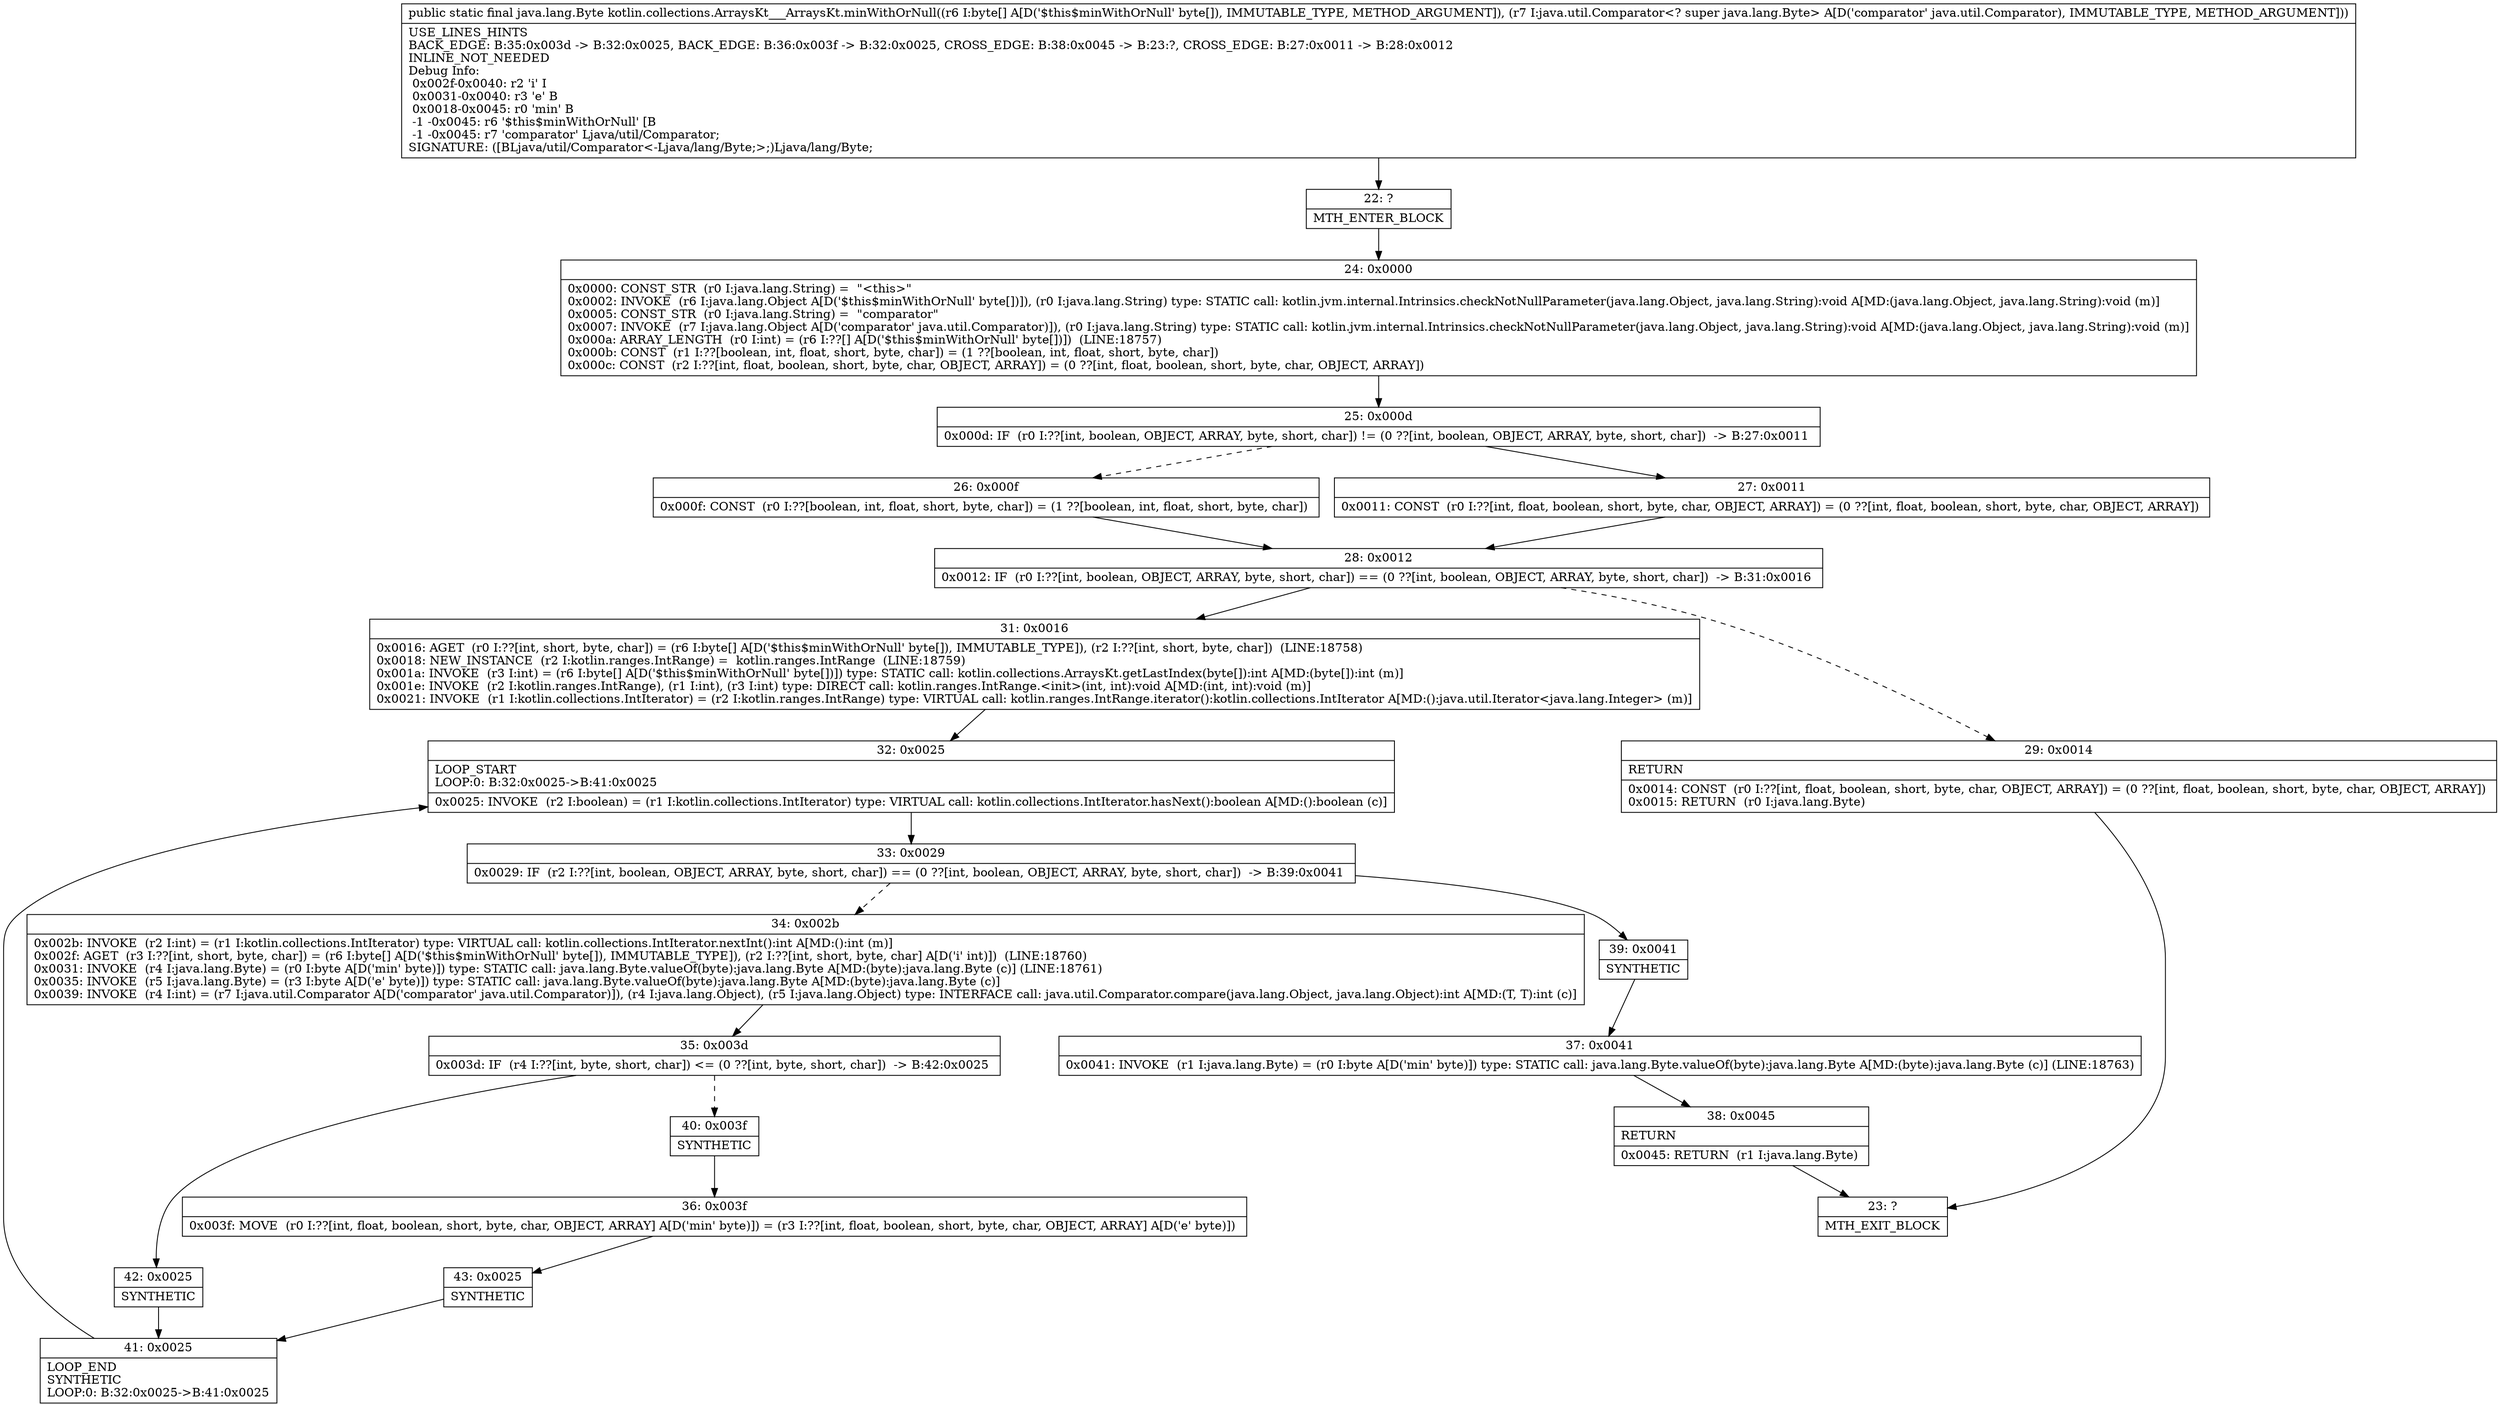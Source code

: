 digraph "CFG forkotlin.collections.ArraysKt___ArraysKt.minWithOrNull([BLjava\/util\/Comparator;)Ljava\/lang\/Byte;" {
Node_22 [shape=record,label="{22\:\ ?|MTH_ENTER_BLOCK\l}"];
Node_24 [shape=record,label="{24\:\ 0x0000|0x0000: CONST_STR  (r0 I:java.lang.String) =  \"\<this\>\" \l0x0002: INVOKE  (r6 I:java.lang.Object A[D('$this$minWithOrNull' byte[])]), (r0 I:java.lang.String) type: STATIC call: kotlin.jvm.internal.Intrinsics.checkNotNullParameter(java.lang.Object, java.lang.String):void A[MD:(java.lang.Object, java.lang.String):void (m)]\l0x0005: CONST_STR  (r0 I:java.lang.String) =  \"comparator\" \l0x0007: INVOKE  (r7 I:java.lang.Object A[D('comparator' java.util.Comparator)]), (r0 I:java.lang.String) type: STATIC call: kotlin.jvm.internal.Intrinsics.checkNotNullParameter(java.lang.Object, java.lang.String):void A[MD:(java.lang.Object, java.lang.String):void (m)]\l0x000a: ARRAY_LENGTH  (r0 I:int) = (r6 I:??[] A[D('$this$minWithOrNull' byte[])])  (LINE:18757)\l0x000b: CONST  (r1 I:??[boolean, int, float, short, byte, char]) = (1 ??[boolean, int, float, short, byte, char]) \l0x000c: CONST  (r2 I:??[int, float, boolean, short, byte, char, OBJECT, ARRAY]) = (0 ??[int, float, boolean, short, byte, char, OBJECT, ARRAY]) \l}"];
Node_25 [shape=record,label="{25\:\ 0x000d|0x000d: IF  (r0 I:??[int, boolean, OBJECT, ARRAY, byte, short, char]) != (0 ??[int, boolean, OBJECT, ARRAY, byte, short, char])  \-\> B:27:0x0011 \l}"];
Node_26 [shape=record,label="{26\:\ 0x000f|0x000f: CONST  (r0 I:??[boolean, int, float, short, byte, char]) = (1 ??[boolean, int, float, short, byte, char]) \l}"];
Node_28 [shape=record,label="{28\:\ 0x0012|0x0012: IF  (r0 I:??[int, boolean, OBJECT, ARRAY, byte, short, char]) == (0 ??[int, boolean, OBJECT, ARRAY, byte, short, char])  \-\> B:31:0x0016 \l}"];
Node_29 [shape=record,label="{29\:\ 0x0014|RETURN\l|0x0014: CONST  (r0 I:??[int, float, boolean, short, byte, char, OBJECT, ARRAY]) = (0 ??[int, float, boolean, short, byte, char, OBJECT, ARRAY]) \l0x0015: RETURN  (r0 I:java.lang.Byte) \l}"];
Node_23 [shape=record,label="{23\:\ ?|MTH_EXIT_BLOCK\l}"];
Node_31 [shape=record,label="{31\:\ 0x0016|0x0016: AGET  (r0 I:??[int, short, byte, char]) = (r6 I:byte[] A[D('$this$minWithOrNull' byte[]), IMMUTABLE_TYPE]), (r2 I:??[int, short, byte, char])  (LINE:18758)\l0x0018: NEW_INSTANCE  (r2 I:kotlin.ranges.IntRange) =  kotlin.ranges.IntRange  (LINE:18759)\l0x001a: INVOKE  (r3 I:int) = (r6 I:byte[] A[D('$this$minWithOrNull' byte[])]) type: STATIC call: kotlin.collections.ArraysKt.getLastIndex(byte[]):int A[MD:(byte[]):int (m)]\l0x001e: INVOKE  (r2 I:kotlin.ranges.IntRange), (r1 I:int), (r3 I:int) type: DIRECT call: kotlin.ranges.IntRange.\<init\>(int, int):void A[MD:(int, int):void (m)]\l0x0021: INVOKE  (r1 I:kotlin.collections.IntIterator) = (r2 I:kotlin.ranges.IntRange) type: VIRTUAL call: kotlin.ranges.IntRange.iterator():kotlin.collections.IntIterator A[MD:():java.util.Iterator\<java.lang.Integer\> (m)]\l}"];
Node_32 [shape=record,label="{32\:\ 0x0025|LOOP_START\lLOOP:0: B:32:0x0025\-\>B:41:0x0025\l|0x0025: INVOKE  (r2 I:boolean) = (r1 I:kotlin.collections.IntIterator) type: VIRTUAL call: kotlin.collections.IntIterator.hasNext():boolean A[MD:():boolean (c)]\l}"];
Node_33 [shape=record,label="{33\:\ 0x0029|0x0029: IF  (r2 I:??[int, boolean, OBJECT, ARRAY, byte, short, char]) == (0 ??[int, boolean, OBJECT, ARRAY, byte, short, char])  \-\> B:39:0x0041 \l}"];
Node_34 [shape=record,label="{34\:\ 0x002b|0x002b: INVOKE  (r2 I:int) = (r1 I:kotlin.collections.IntIterator) type: VIRTUAL call: kotlin.collections.IntIterator.nextInt():int A[MD:():int (m)]\l0x002f: AGET  (r3 I:??[int, short, byte, char]) = (r6 I:byte[] A[D('$this$minWithOrNull' byte[]), IMMUTABLE_TYPE]), (r2 I:??[int, short, byte, char] A[D('i' int)])  (LINE:18760)\l0x0031: INVOKE  (r4 I:java.lang.Byte) = (r0 I:byte A[D('min' byte)]) type: STATIC call: java.lang.Byte.valueOf(byte):java.lang.Byte A[MD:(byte):java.lang.Byte (c)] (LINE:18761)\l0x0035: INVOKE  (r5 I:java.lang.Byte) = (r3 I:byte A[D('e' byte)]) type: STATIC call: java.lang.Byte.valueOf(byte):java.lang.Byte A[MD:(byte):java.lang.Byte (c)]\l0x0039: INVOKE  (r4 I:int) = (r7 I:java.util.Comparator A[D('comparator' java.util.Comparator)]), (r4 I:java.lang.Object), (r5 I:java.lang.Object) type: INTERFACE call: java.util.Comparator.compare(java.lang.Object, java.lang.Object):int A[MD:(T, T):int (c)]\l}"];
Node_35 [shape=record,label="{35\:\ 0x003d|0x003d: IF  (r4 I:??[int, byte, short, char]) \<= (0 ??[int, byte, short, char])  \-\> B:42:0x0025 \l}"];
Node_40 [shape=record,label="{40\:\ 0x003f|SYNTHETIC\l}"];
Node_36 [shape=record,label="{36\:\ 0x003f|0x003f: MOVE  (r0 I:??[int, float, boolean, short, byte, char, OBJECT, ARRAY] A[D('min' byte)]) = (r3 I:??[int, float, boolean, short, byte, char, OBJECT, ARRAY] A[D('e' byte)]) \l}"];
Node_43 [shape=record,label="{43\:\ 0x0025|SYNTHETIC\l}"];
Node_41 [shape=record,label="{41\:\ 0x0025|LOOP_END\lSYNTHETIC\lLOOP:0: B:32:0x0025\-\>B:41:0x0025\l}"];
Node_42 [shape=record,label="{42\:\ 0x0025|SYNTHETIC\l}"];
Node_39 [shape=record,label="{39\:\ 0x0041|SYNTHETIC\l}"];
Node_37 [shape=record,label="{37\:\ 0x0041|0x0041: INVOKE  (r1 I:java.lang.Byte) = (r0 I:byte A[D('min' byte)]) type: STATIC call: java.lang.Byte.valueOf(byte):java.lang.Byte A[MD:(byte):java.lang.Byte (c)] (LINE:18763)\l}"];
Node_38 [shape=record,label="{38\:\ 0x0045|RETURN\l|0x0045: RETURN  (r1 I:java.lang.Byte) \l}"];
Node_27 [shape=record,label="{27\:\ 0x0011|0x0011: CONST  (r0 I:??[int, float, boolean, short, byte, char, OBJECT, ARRAY]) = (0 ??[int, float, boolean, short, byte, char, OBJECT, ARRAY]) \l}"];
MethodNode[shape=record,label="{public static final java.lang.Byte kotlin.collections.ArraysKt___ArraysKt.minWithOrNull((r6 I:byte[] A[D('$this$minWithOrNull' byte[]), IMMUTABLE_TYPE, METHOD_ARGUMENT]), (r7 I:java.util.Comparator\<? super java.lang.Byte\> A[D('comparator' java.util.Comparator), IMMUTABLE_TYPE, METHOD_ARGUMENT]))  | USE_LINES_HINTS\lBACK_EDGE: B:35:0x003d \-\> B:32:0x0025, BACK_EDGE: B:36:0x003f \-\> B:32:0x0025, CROSS_EDGE: B:38:0x0045 \-\> B:23:?, CROSS_EDGE: B:27:0x0011 \-\> B:28:0x0012\lINLINE_NOT_NEEDED\lDebug Info:\l  0x002f\-0x0040: r2 'i' I\l  0x0031\-0x0040: r3 'e' B\l  0x0018\-0x0045: r0 'min' B\l  \-1 \-0x0045: r6 '$this$minWithOrNull' [B\l  \-1 \-0x0045: r7 'comparator' Ljava\/util\/Comparator;\lSIGNATURE: ([BLjava\/util\/Comparator\<\-Ljava\/lang\/Byte;\>;)Ljava\/lang\/Byte;\l}"];
MethodNode -> Node_22;Node_22 -> Node_24;
Node_24 -> Node_25;
Node_25 -> Node_26[style=dashed];
Node_25 -> Node_27;
Node_26 -> Node_28;
Node_28 -> Node_29[style=dashed];
Node_28 -> Node_31;
Node_29 -> Node_23;
Node_31 -> Node_32;
Node_32 -> Node_33;
Node_33 -> Node_34[style=dashed];
Node_33 -> Node_39;
Node_34 -> Node_35;
Node_35 -> Node_40[style=dashed];
Node_35 -> Node_42;
Node_40 -> Node_36;
Node_36 -> Node_43;
Node_43 -> Node_41;
Node_41 -> Node_32;
Node_42 -> Node_41;
Node_39 -> Node_37;
Node_37 -> Node_38;
Node_38 -> Node_23;
Node_27 -> Node_28;
}

